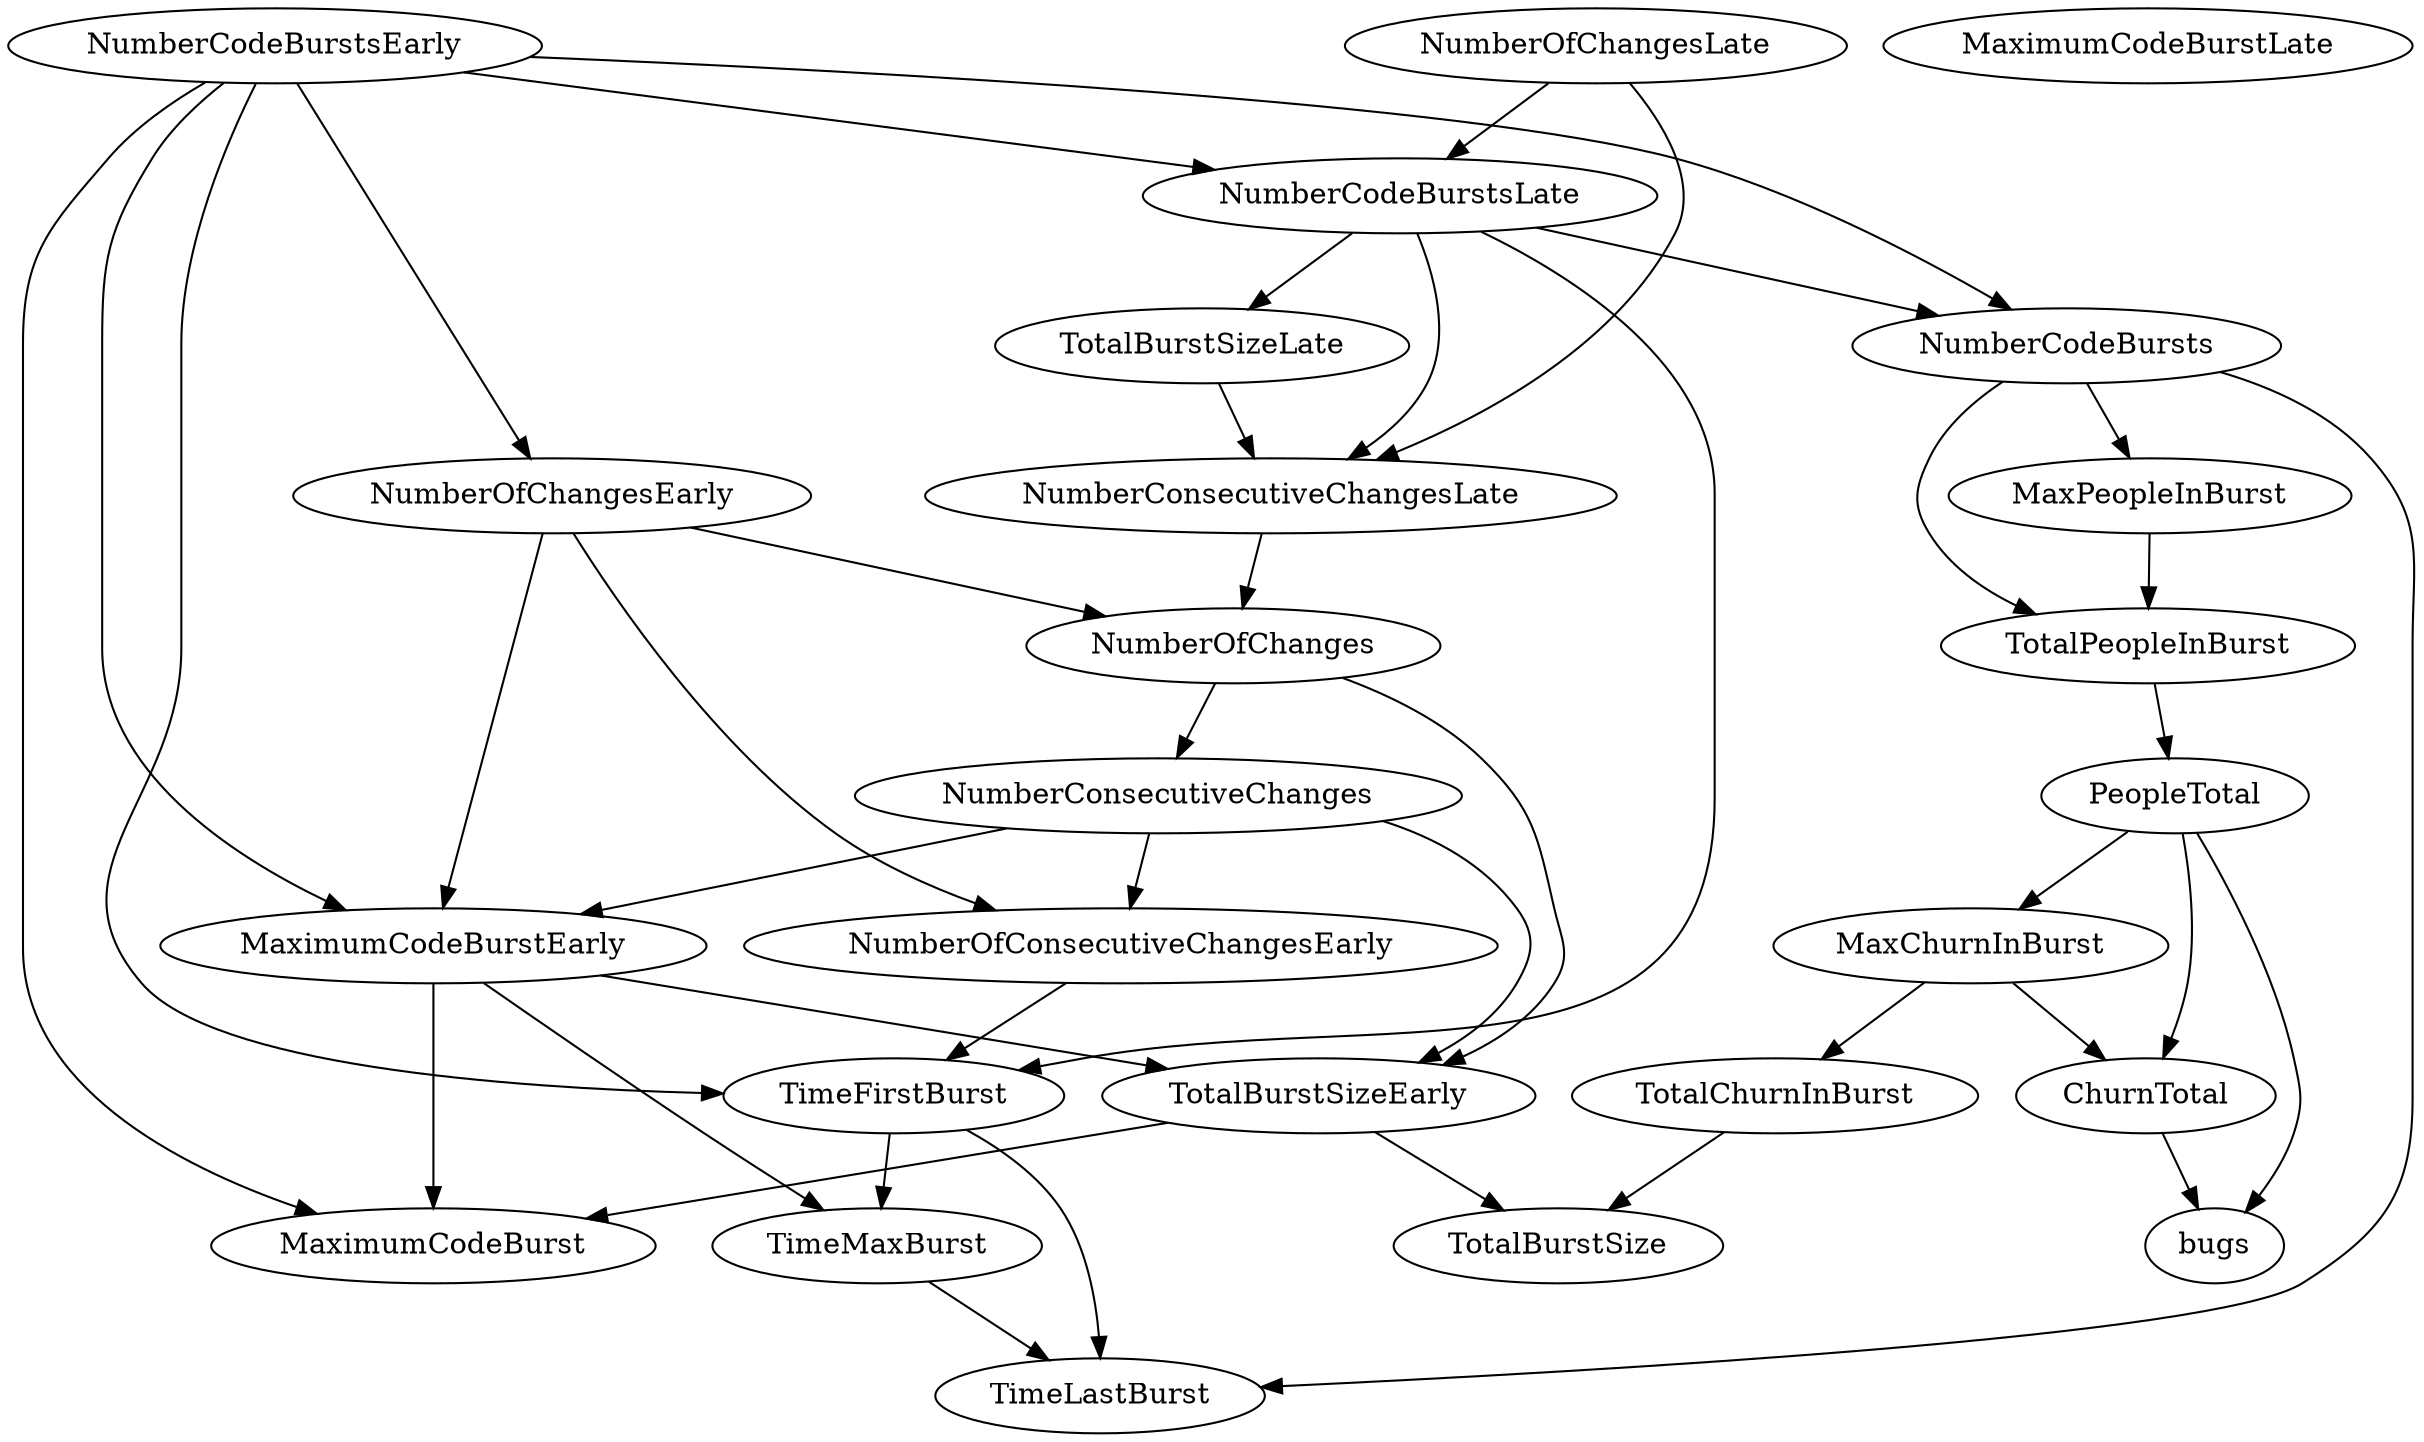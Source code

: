 digraph {
   TotalPeopleInBurst;
   MaximumCodeBurstLate;
   NumberOfChanges;
   MaxPeopleInBurst;
   TotalBurstSizeLate;
   NumberCodeBurstsLate;
   NumberOfChangesLate;
   NumberOfChangesEarly;
   MaxChurnInBurst;
   MaximumCodeBurstEarly;
   NumberCodeBurstsEarly;
   TimeFirstBurst;
   TotalChurnInBurst;
   ChurnTotal;
   MaximumCodeBurst;
   NumberOfConsecutiveChangesEarly;
   NumberConsecutiveChangesLate;
   TotalBurstSizeEarly;
   TotalBurstSize;
   TimeMaxBurst;
   NumberConsecutiveChanges;
   TimeLastBurst;
   NumberCodeBursts;
   PeopleTotal;
   bugs;
   TotalPeopleInBurst -> PeopleTotal;
   NumberOfChanges -> TotalBurstSizeEarly;
   NumberOfChanges -> NumberConsecutiveChanges;
   MaxPeopleInBurst -> TotalPeopleInBurst;
   TotalBurstSizeLate -> NumberConsecutiveChangesLate;
   NumberCodeBurstsLate -> TotalBurstSizeLate;
   NumberCodeBurstsLate -> TimeFirstBurst;
   NumberCodeBurstsLate -> NumberConsecutiveChangesLate;
   NumberCodeBurstsLate -> NumberCodeBursts;
   NumberOfChangesLate -> NumberCodeBurstsLate;
   NumberOfChangesLate -> NumberConsecutiveChangesLate;
   NumberOfChangesEarly -> NumberOfChanges;
   NumberOfChangesEarly -> MaximumCodeBurstEarly;
   NumberOfChangesEarly -> NumberOfConsecutiveChangesEarly;
   MaxChurnInBurst -> TotalChurnInBurst;
   MaxChurnInBurst -> ChurnTotal;
   MaximumCodeBurstEarly -> MaximumCodeBurst;
   MaximumCodeBurstEarly -> TotalBurstSizeEarly;
   MaximumCodeBurstEarly -> TimeMaxBurst;
   NumberCodeBurstsEarly -> NumberCodeBurstsLate;
   NumberCodeBurstsEarly -> NumberOfChangesEarly;
   NumberCodeBurstsEarly -> MaximumCodeBurstEarly;
   NumberCodeBurstsEarly -> TimeFirstBurst;
   NumberCodeBurstsEarly -> MaximumCodeBurst;
   NumberCodeBurstsEarly -> NumberCodeBursts;
   TimeFirstBurst -> TimeMaxBurst;
   TimeFirstBurst -> TimeLastBurst;
   TotalChurnInBurst -> TotalBurstSize;
   ChurnTotal -> bugs;
   NumberOfConsecutiveChangesEarly -> TimeFirstBurst;
   NumberConsecutiveChangesLate -> NumberOfChanges;
   TotalBurstSizeEarly -> MaximumCodeBurst;
   TotalBurstSizeEarly -> TotalBurstSize;
   TimeMaxBurst -> TimeLastBurst;
   NumberConsecutiveChanges -> MaximumCodeBurstEarly;
   NumberConsecutiveChanges -> NumberOfConsecutiveChangesEarly;
   NumberConsecutiveChanges -> TotalBurstSizeEarly;
   NumberCodeBursts -> TotalPeopleInBurst;
   NumberCodeBursts -> MaxPeopleInBurst;
   NumberCodeBursts -> TimeLastBurst;
   PeopleTotal -> MaxChurnInBurst;
   PeopleTotal -> ChurnTotal;
   PeopleTotal -> bugs;
}
